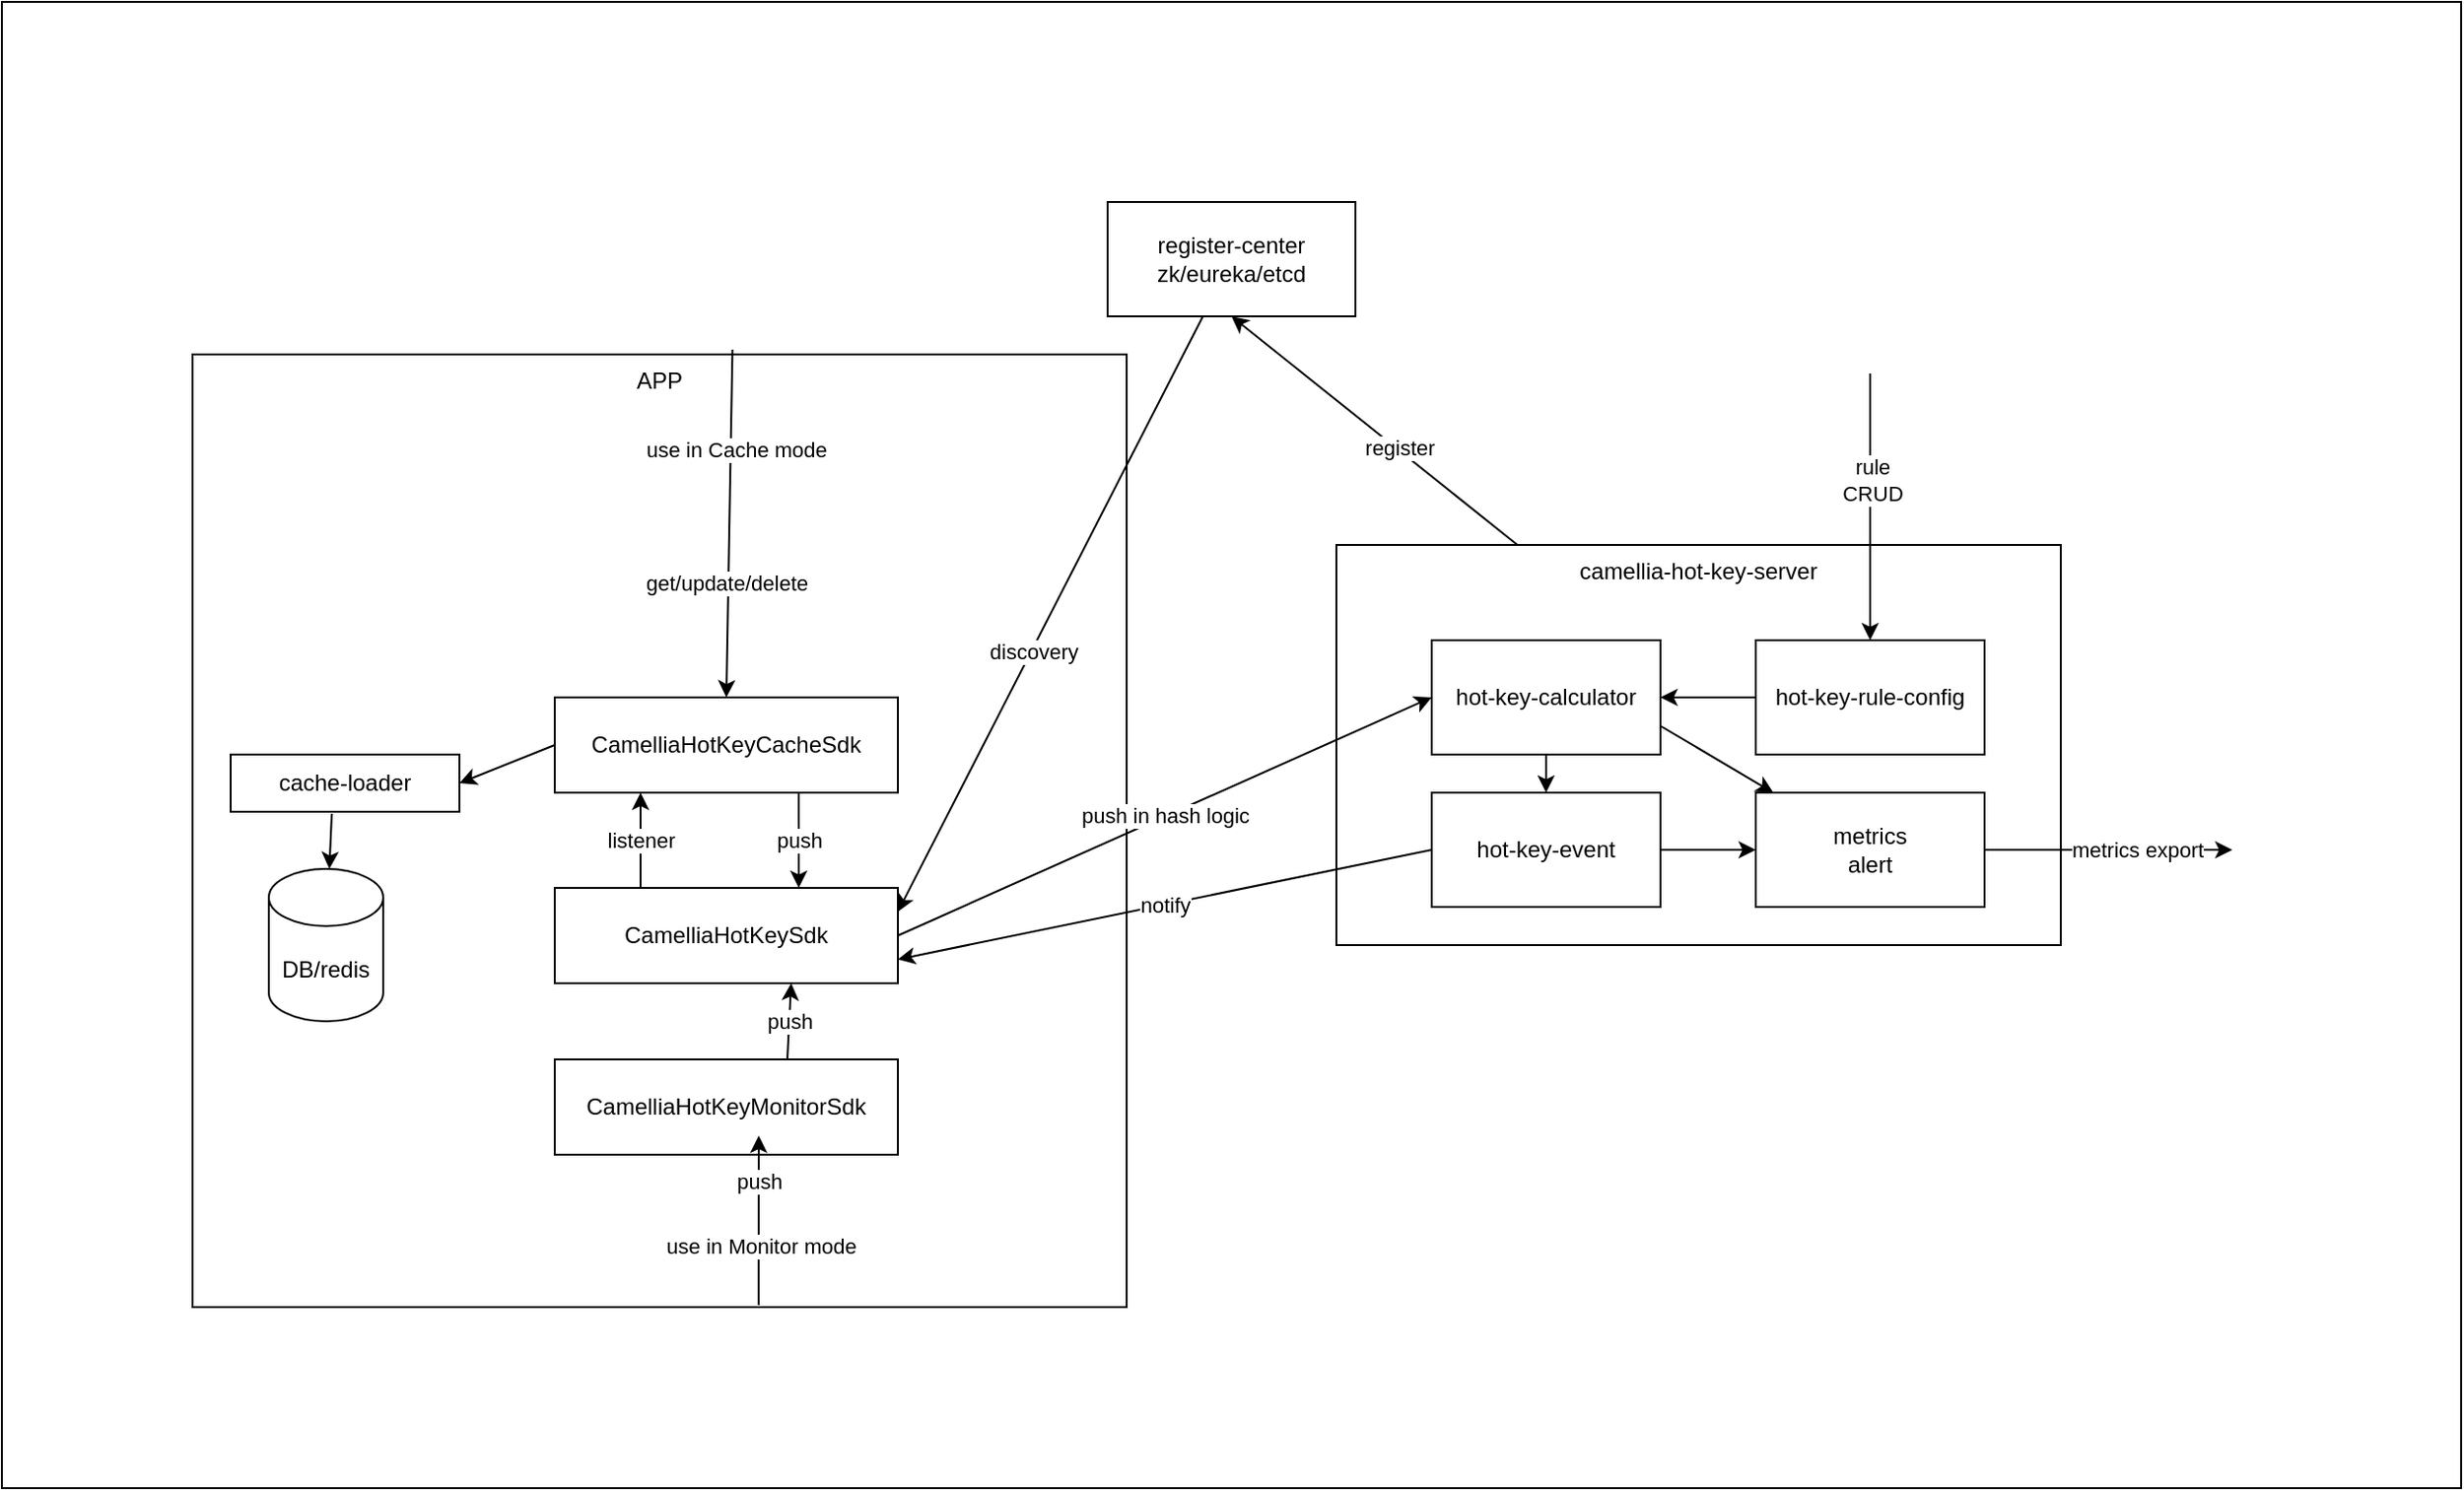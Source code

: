 <mxfile version="15.7.3" type="device"><diagram id="w3Tq1ljJCsnT-BGr_bno" name="第 1 页"><mxGraphModel dx="2249" dy="865" grid="1" gridSize="10" guides="1" tooltips="1" connect="1" arrows="1" fold="1" page="1" pageScale="1" pageWidth="827" pageHeight="1169" math="0" shadow="0"><root><mxCell id="0"/><mxCell id="1" parent="0"/><mxCell id="mBWKEhhkxBA_yFdi36W8-43" value="" style="rounded=0;whiteSpace=wrap;html=1;fontColor=#0000FF;verticalAlign=middle;" parent="1" vertex="1"><mxGeometry x="-110" y="35" width="1290" height="780" as="geometry"/></mxCell><mxCell id="mBWKEhhkxBA_yFdi36W8-1" value="APP" style="rounded=0;whiteSpace=wrap;html=1;verticalAlign=top;" parent="1" vertex="1"><mxGeometry x="-10" y="220" width="490" height="500" as="geometry"/></mxCell><mxCell id="mBWKEhhkxBA_yFdi36W8-2" value="CamelliaHotKeySdk" style="rounded=0;whiteSpace=wrap;html=1;" parent="1" vertex="1"><mxGeometry x="180" y="500" width="180" height="50" as="geometry"/></mxCell><mxCell id="mBWKEhhkxBA_yFdi36W8-4" value="CamelliaHotKeyCacheSdk" style="rounded=0;whiteSpace=wrap;html=1;" parent="1" vertex="1"><mxGeometry x="180" y="400" width="180" height="50" as="geometry"/></mxCell><mxCell id="mBWKEhhkxBA_yFdi36W8-5" value="cache-loader" style="rounded=0;whiteSpace=wrap;html=1;verticalAlign=middle;" parent="1" vertex="1"><mxGeometry x="10" y="430" width="120" height="30" as="geometry"/></mxCell><mxCell id="mBWKEhhkxBA_yFdi36W8-7" value="DB/redis" style="shape=cylinder3;whiteSpace=wrap;html=1;boundedLbl=1;backgroundOutline=1;size=15;verticalAlign=middle;" parent="1" vertex="1"><mxGeometry x="30" y="490" width="60" height="80" as="geometry"/></mxCell><mxCell id="mBWKEhhkxBA_yFdi36W8-8" value="" style="endArrow=classic;html=1;rounded=0;exitX=0.442;exitY=1.033;exitDx=0;exitDy=0;exitPerimeter=0;" parent="1" source="mBWKEhhkxBA_yFdi36W8-5" target="mBWKEhhkxBA_yFdi36W8-7" edge="1"><mxGeometry width="50" height="50" relative="1" as="geometry"><mxPoint x="390" y="470" as="sourcePoint"/><mxPoint x="440" y="420" as="targetPoint"/></mxGeometry></mxCell><mxCell id="mBWKEhhkxBA_yFdi36W8-9" value="get/update/delete" style="endArrow=classic;html=1;rounded=0;entryX=0.5;entryY=0;entryDx=0;entryDy=0;exitX=0.578;exitY=-0.005;exitDx=0;exitDy=0;exitPerimeter=0;" parent="1" source="mBWKEhhkxBA_yFdi36W8-1" edge="1"><mxGeometry x="0.342" y="-1" width="50" height="50" relative="1" as="geometry"><mxPoint x="270" y="250" as="sourcePoint"/><mxPoint x="270" y="400" as="targetPoint"/><mxPoint as="offset"/></mxGeometry></mxCell><mxCell id="mBWKEhhkxBA_yFdi36W8-38" value="use in Cache mode" style="edgeLabel;html=1;align=center;verticalAlign=middle;resizable=0;points=[];" parent="mBWKEhhkxBA_yFdi36W8-9" vertex="1" connectable="0"><mxGeometry x="-0.613" y="2" relative="1" as="geometry"><mxPoint y="17" as="offset"/></mxGeometry></mxCell><mxCell id="mBWKEhhkxBA_yFdi36W8-11" value="" style="endArrow=classic;html=1;rounded=0;exitX=0;exitY=0.5;exitDx=0;exitDy=0;entryX=1;entryY=0.5;entryDx=0;entryDy=0;" parent="1" source="mBWKEhhkxBA_yFdi36W8-4" target="mBWKEhhkxBA_yFdi36W8-5" edge="1"><mxGeometry width="50" height="50" relative="1" as="geometry"><mxPoint x="390" y="470" as="sourcePoint"/><mxPoint x="440" y="420" as="targetPoint"/></mxGeometry></mxCell><mxCell id="mBWKEhhkxBA_yFdi36W8-12" value="listener" style="endArrow=classic;html=1;rounded=0;exitX=0.25;exitY=0;exitDx=0;exitDy=0;entryX=0.25;entryY=1;entryDx=0;entryDy=0;" parent="1" source="mBWKEhhkxBA_yFdi36W8-2" target="mBWKEhhkxBA_yFdi36W8-4" edge="1"><mxGeometry width="50" height="50" relative="1" as="geometry"><mxPoint x="390" y="470" as="sourcePoint"/><mxPoint x="440" y="420" as="targetPoint"/></mxGeometry></mxCell><mxCell id="mBWKEhhkxBA_yFdi36W8-14" value="push" style="endArrow=classic;html=1;rounded=0;exitX=0.711;exitY=1;exitDx=0;exitDy=0;exitPerimeter=0;" parent="1" source="mBWKEhhkxBA_yFdi36W8-4" edge="1"><mxGeometry width="50" height="50" relative="1" as="geometry"><mxPoint x="390" y="470" as="sourcePoint"/><mxPoint x="308" y="500" as="targetPoint"/></mxGeometry></mxCell><mxCell id="mBWKEhhkxBA_yFdi36W8-15" value="camellia-hot-key-server" style="rounded=0;whiteSpace=wrap;html=1;verticalAlign=top;" parent="1" vertex="1"><mxGeometry x="590" y="320" width="380" height="210" as="geometry"/></mxCell><mxCell id="mBWKEhhkxBA_yFdi36W8-17" value="hot-key-calculator" style="rounded=0;whiteSpace=wrap;html=1;verticalAlign=middle;" parent="1" vertex="1"><mxGeometry x="640" y="370" width="120" height="60" as="geometry"/></mxCell><mxCell id="mBWKEhhkxBA_yFdi36W8-18" value="push in hash logic" style="endArrow=classic;html=1;rounded=0;exitX=1;exitY=0.5;exitDx=0;exitDy=0;entryX=0;entryY=0.5;entryDx=0;entryDy=0;" parent="1" source="mBWKEhhkxBA_yFdi36W8-2" target="mBWKEhhkxBA_yFdi36W8-17" edge="1"><mxGeometry width="50" height="50" relative="1" as="geometry"><mxPoint x="550" y="470" as="sourcePoint"/><mxPoint x="600" y="420" as="targetPoint"/></mxGeometry></mxCell><mxCell id="mBWKEhhkxBA_yFdi36W8-19" value="notify" style="endArrow=classic;html=1;rounded=0;exitX=0;exitY=0.5;exitDx=0;exitDy=0;entryX=1;entryY=0.75;entryDx=0;entryDy=0;" parent="1" source="mBWKEhhkxBA_yFdi36W8-21" target="mBWKEhhkxBA_yFdi36W8-2" edge="1"><mxGeometry width="50" height="50" relative="1" as="geometry"><mxPoint x="550" y="470" as="sourcePoint"/><mxPoint x="600" y="420" as="targetPoint"/></mxGeometry></mxCell><mxCell id="mBWKEhhkxBA_yFdi36W8-20" value="hot-key-rule-config" style="rounded=0;whiteSpace=wrap;html=1;verticalAlign=middle;" parent="1" vertex="1"><mxGeometry x="810" y="370" width="120" height="60" as="geometry"/></mxCell><mxCell id="mBWKEhhkxBA_yFdi36W8-21" value="hot-key-event" style="rounded=0;whiteSpace=wrap;html=1;verticalAlign=middle;" parent="1" vertex="1"><mxGeometry x="640" y="450" width="120" height="60" as="geometry"/></mxCell><mxCell id="mBWKEhhkxBA_yFdi36W8-22" value="" style="endArrow=classic;html=1;rounded=0;exitX=0.5;exitY=1;exitDx=0;exitDy=0;" parent="1" source="mBWKEhhkxBA_yFdi36W8-17" target="mBWKEhhkxBA_yFdi36W8-21" edge="1"><mxGeometry width="50" height="50" relative="1" as="geometry"><mxPoint x="550" y="470" as="sourcePoint"/><mxPoint x="600" y="420" as="targetPoint"/></mxGeometry></mxCell><mxCell id="mBWKEhhkxBA_yFdi36W8-23" value="" style="endArrow=classic;html=1;rounded=0;" parent="1" target="mBWKEhhkxBA_yFdi36W8-20" edge="1"><mxGeometry width="50" height="50" relative="1" as="geometry"><mxPoint x="870" y="230" as="sourcePoint"/><mxPoint x="600" y="420" as="targetPoint"/></mxGeometry></mxCell><mxCell id="mBWKEhhkxBA_yFdi36W8-24" value="rule&lt;br&gt;CRUD" style="edgeLabel;html=1;align=center;verticalAlign=middle;resizable=0;points=[];" parent="mBWKEhhkxBA_yFdi36W8-23" vertex="1" connectable="0"><mxGeometry x="-0.2" y="1" relative="1" as="geometry"><mxPoint as="offset"/></mxGeometry></mxCell><mxCell id="mBWKEhhkxBA_yFdi36W8-25" value="" style="endArrow=classic;html=1;rounded=0;entryX=1;entryY=0.5;entryDx=0;entryDy=0;" parent="1" source="mBWKEhhkxBA_yFdi36W8-20" target="mBWKEhhkxBA_yFdi36W8-17" edge="1"><mxGeometry width="50" height="50" relative="1" as="geometry"><mxPoint x="550" y="460" as="sourcePoint"/><mxPoint x="600" y="410" as="targetPoint"/></mxGeometry></mxCell><mxCell id="mBWKEhhkxBA_yFdi36W8-26" value="metrics&lt;br&gt;alert" style="rounded=0;whiteSpace=wrap;html=1;verticalAlign=middle;" parent="1" vertex="1"><mxGeometry x="810" y="450" width="120" height="60" as="geometry"/></mxCell><mxCell id="mBWKEhhkxBA_yFdi36W8-27" value="" style="endArrow=classic;html=1;rounded=0;exitX=1;exitY=0.75;exitDx=0;exitDy=0;" parent="1" source="mBWKEhhkxBA_yFdi36W8-17" target="mBWKEhhkxBA_yFdi36W8-26" edge="1"><mxGeometry width="50" height="50" relative="1" as="geometry"><mxPoint x="550" y="460" as="sourcePoint"/><mxPoint x="600" y="410" as="targetPoint"/></mxGeometry></mxCell><mxCell id="mBWKEhhkxBA_yFdi36W8-28" value="" style="endArrow=classic;html=1;rounded=0;exitX=1;exitY=0.5;exitDx=0;exitDy=0;" parent="1" source="mBWKEhhkxBA_yFdi36W8-21" target="mBWKEhhkxBA_yFdi36W8-26" edge="1"><mxGeometry width="50" height="50" relative="1" as="geometry"><mxPoint x="550" y="460" as="sourcePoint"/><mxPoint x="600" y="410" as="targetPoint"/></mxGeometry></mxCell><mxCell id="mBWKEhhkxBA_yFdi36W8-29" value="" style="endArrow=classic;html=1;rounded=0;exitX=1;exitY=0.5;exitDx=0;exitDy=0;" parent="1" source="mBWKEhhkxBA_yFdi36W8-26" edge="1"><mxGeometry width="50" height="50" relative="1" as="geometry"><mxPoint x="550" y="460" as="sourcePoint"/><mxPoint x="1060" y="480" as="targetPoint"/></mxGeometry></mxCell><mxCell id="mBWKEhhkxBA_yFdi36W8-30" value="metrics export" style="edgeLabel;html=1;align=center;verticalAlign=middle;resizable=0;points=[];" parent="mBWKEhhkxBA_yFdi36W8-29" vertex="1" connectable="0"><mxGeometry x="0.455" relative="1" as="geometry"><mxPoint x="-15" as="offset"/></mxGeometry></mxCell><mxCell id="mBWKEhhkxBA_yFdi36W8-31" value="register-center&lt;br&gt;zk/eureka/etcd" style="rounded=0;whiteSpace=wrap;html=1;verticalAlign=middle;" parent="1" vertex="1"><mxGeometry x="470" y="140" width="130" height="60" as="geometry"/></mxCell><mxCell id="mBWKEhhkxBA_yFdi36W8-32" value="" style="endArrow=classic;html=1;rounded=0;exitX=0.25;exitY=0;exitDx=0;exitDy=0;entryX=0.5;entryY=1;entryDx=0;entryDy=0;" parent="1" source="mBWKEhhkxBA_yFdi36W8-15" target="mBWKEhhkxBA_yFdi36W8-31" edge="1"><mxGeometry width="50" height="50" relative="1" as="geometry"><mxPoint x="550" y="450" as="sourcePoint"/><mxPoint x="600" y="400" as="targetPoint"/></mxGeometry></mxCell><mxCell id="mBWKEhhkxBA_yFdi36W8-33" value="register" style="edgeLabel;html=1;align=center;verticalAlign=middle;resizable=0;points=[];" parent="mBWKEhhkxBA_yFdi36W8-32" vertex="1" connectable="0"><mxGeometry x="-0.172" y="-2" relative="1" as="geometry"><mxPoint x="-1" as="offset"/></mxGeometry></mxCell><mxCell id="mBWKEhhkxBA_yFdi36W8-34" value="" style="endArrow=classic;html=1;rounded=0;entryX=1;entryY=0.25;entryDx=0;entryDy=0;" parent="1" target="mBWKEhhkxBA_yFdi36W8-2" edge="1"><mxGeometry width="50" height="50" relative="1" as="geometry"><mxPoint x="520" y="200" as="sourcePoint"/><mxPoint x="600" y="400" as="targetPoint"/></mxGeometry></mxCell><mxCell id="mBWKEhhkxBA_yFdi36W8-35" value="discovery" style="edgeLabel;html=1;align=center;verticalAlign=middle;resizable=0;points=[];" parent="mBWKEhhkxBA_yFdi36W8-34" vertex="1" connectable="0"><mxGeometry x="0.131" y="1" relative="1" as="geometry"><mxPoint y="-1" as="offset"/></mxGeometry></mxCell><mxCell id="LDThccAFw4s4xbLloXa7-1" value="CamelliaHotKeyMonitorSdk" style="rounded=0;whiteSpace=wrap;html=1;" vertex="1" parent="1"><mxGeometry x="180" y="590" width="180" height="50" as="geometry"/></mxCell><mxCell id="LDThccAFw4s4xbLloXa7-5" value="push" style="endArrow=classic;html=1;rounded=0;" edge="1" parent="1"><mxGeometry width="50" height="50" relative="1" as="geometry"><mxPoint x="302" y="590" as="sourcePoint"/><mxPoint x="304" y="550" as="targetPoint"/></mxGeometry></mxCell><mxCell id="LDThccAFw4s4xbLloXa7-6" value="" style="endArrow=classic;html=1;rounded=0;exitX=0.606;exitY=0.998;exitDx=0;exitDy=0;exitPerimeter=0;" edge="1" parent="1" source="mBWKEhhkxBA_yFdi36W8-1"><mxGeometry width="50" height="50" relative="1" as="geometry"><mxPoint x="330" y="570" as="sourcePoint"/><mxPoint x="287" y="630" as="targetPoint"/></mxGeometry></mxCell><mxCell id="LDThccAFw4s4xbLloXa7-7" value="push" style="edgeLabel;html=1;align=center;verticalAlign=middle;resizable=0;points=[];" vertex="1" connectable="0" parent="LDThccAFw4s4xbLloXa7-6"><mxGeometry x="0.461" y="3" relative="1" as="geometry"><mxPoint x="3" as="offset"/></mxGeometry></mxCell><mxCell id="LDThccAFw4s4xbLloXa7-8" value="use in Monitor mode" style="edgeLabel;html=1;align=center;verticalAlign=middle;resizable=0;points=[];" vertex="1" connectable="0" parent="LDThccAFw4s4xbLloXa7-6"><mxGeometry x="-0.303" y="-1" relative="1" as="geometry"><mxPoint as="offset"/></mxGeometry></mxCell></root></mxGraphModel></diagram></mxfile>